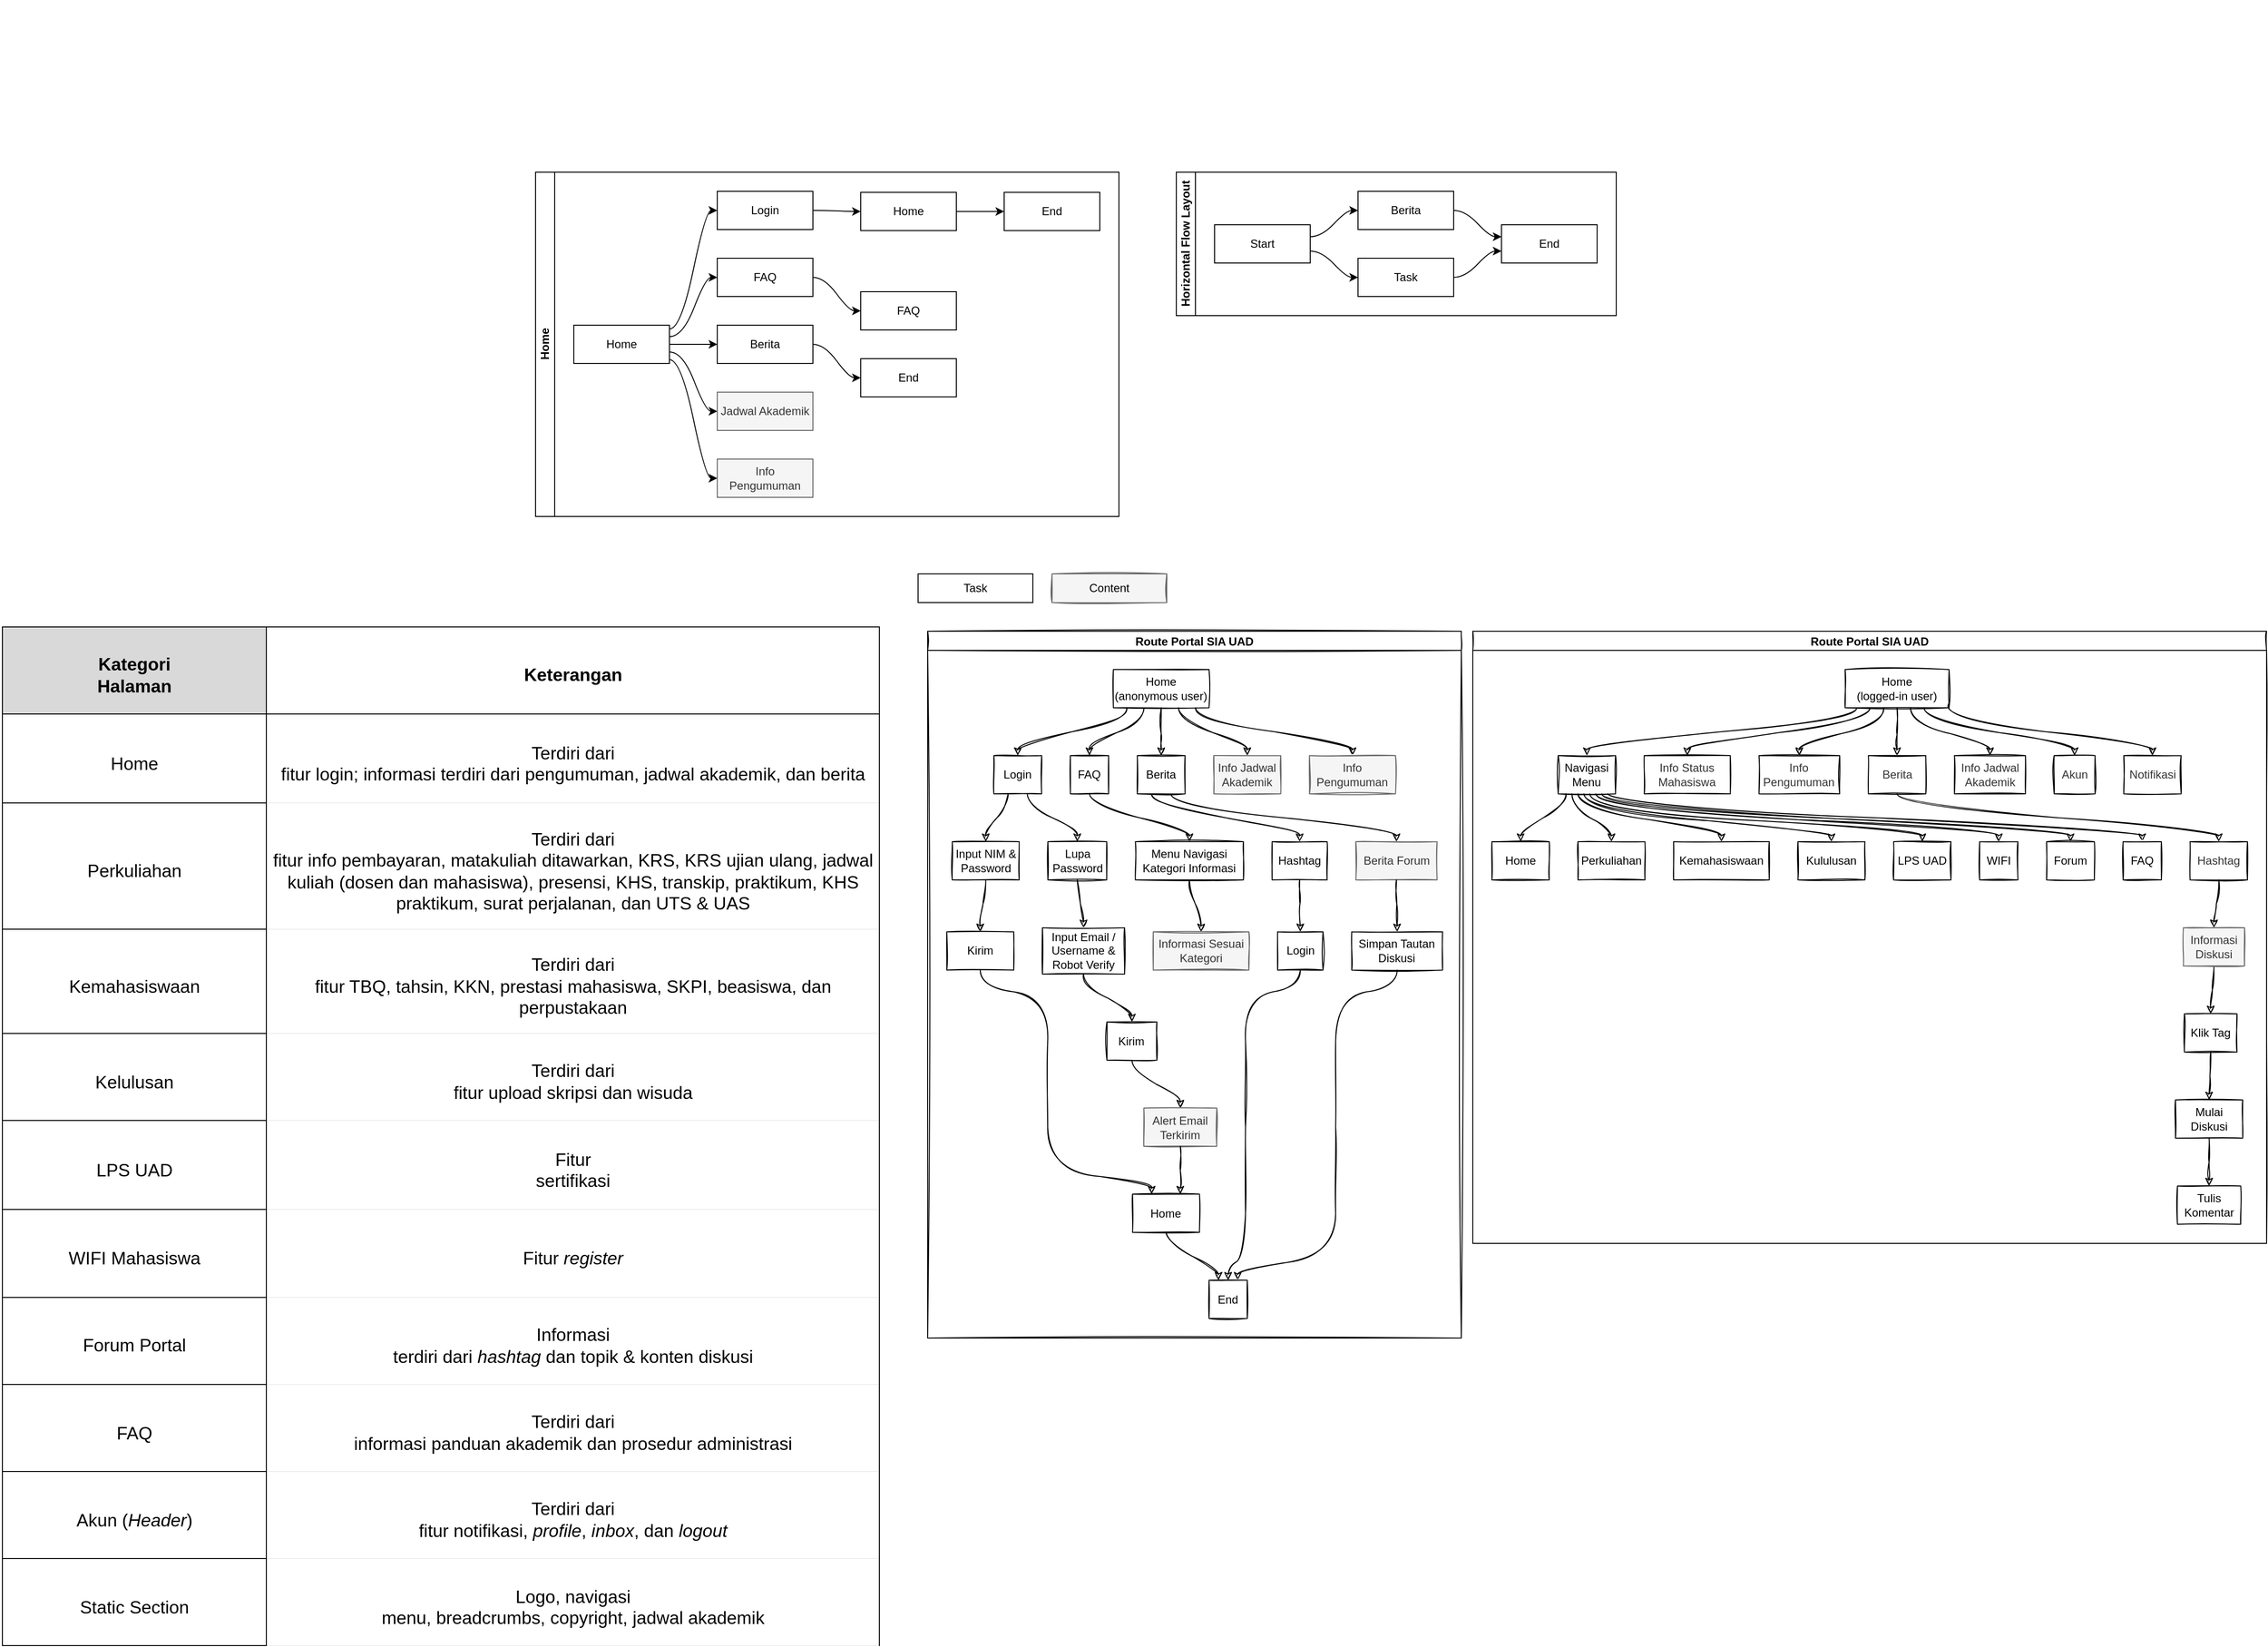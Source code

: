 <mxfile version="20.0.1" type="github">
  <diagram id="Bsze32CDvP0iaV-iEPGE" name="Page-1">
    <mxGraphModel dx="2721" dy="1641" grid="1" gridSize="10" guides="1" tooltips="1" connect="1" arrows="1" fold="1" page="1" pageScale="1" pageWidth="850" pageHeight="1100" math="0" shadow="0">
      <root>
        <mxCell id="0" />
        <mxCell id="1" parent="0" />
        <mxCell id="twMHJTkQKGjOTuoVNY1T-12" value="Home" style="swimlane;html=1;startSize=20;horizontal=0;childLayout=flowLayout;flowOrientation=west;resizable=0;interRankCellSpacing=50;containerType=tree;" vertex="1" parent="1">
          <mxGeometry x="-370" y="-420" width="610" height="360" as="geometry" />
        </mxCell>
        <mxCell id="twMHJTkQKGjOTuoVNY1T-13" value="Home" style="whiteSpace=wrap;html=1;" vertex="1" parent="twMHJTkQKGjOTuoVNY1T-12">
          <mxGeometry x="40" y="160" width="100" height="40" as="geometry" />
        </mxCell>
        <mxCell id="twMHJTkQKGjOTuoVNY1T-14" value="FAQ" style="whiteSpace=wrap;html=1;" vertex="1" parent="twMHJTkQKGjOTuoVNY1T-12">
          <mxGeometry x="190" y="90" width="100" height="40" as="geometry" />
        </mxCell>
        <mxCell id="twMHJTkQKGjOTuoVNY1T-15" value="" style="html=1;curved=1;rounded=0;noEdgeStyle=1;orthogonal=1;" edge="1" parent="twMHJTkQKGjOTuoVNY1T-12" source="twMHJTkQKGjOTuoVNY1T-13" target="twMHJTkQKGjOTuoVNY1T-14">
          <mxGeometry relative="1" as="geometry">
            <Array as="points">
              <mxPoint x="154" y="172" />
              <mxPoint x="178" y="110" />
            </Array>
          </mxGeometry>
        </mxCell>
        <mxCell id="twMHJTkQKGjOTuoVNY1T-16" value="Login" style="whiteSpace=wrap;html=1;" vertex="1" parent="twMHJTkQKGjOTuoVNY1T-12">
          <mxGeometry x="190" y="20" width="100" height="40" as="geometry" />
        </mxCell>
        <mxCell id="twMHJTkQKGjOTuoVNY1T-17" value="" style="html=1;curved=1;rounded=0;noEdgeStyle=1;orthogonal=1;" edge="1" parent="twMHJTkQKGjOTuoVNY1T-12" source="twMHJTkQKGjOTuoVNY1T-13" target="twMHJTkQKGjOTuoVNY1T-16">
          <mxGeometry relative="1" as="geometry">
            <Array as="points">
              <mxPoint x="152" y="164" />
              <mxPoint x="178" y="40" />
            </Array>
          </mxGeometry>
        </mxCell>
        <mxCell id="twMHJTkQKGjOTuoVNY1T-22" value="" style="html=1;curved=1;rounded=0;noEdgeStyle=1;orthogonal=1;" edge="1" target="twMHJTkQKGjOTuoVNY1T-23" source="twMHJTkQKGjOTuoVNY1T-16" parent="twMHJTkQKGjOTuoVNY1T-12">
          <mxGeometry relative="1" as="geometry">
            <mxPoint x="2250" y="1157.5" as="sourcePoint" />
            <Array as="points">
              <mxPoint x="302" y="40" />
              <mxPoint x="328" y="41.094" />
            </Array>
          </mxGeometry>
        </mxCell>
        <mxCell id="twMHJTkQKGjOTuoVNY1T-23" value="Home" style="whiteSpace=wrap;html=1;" vertex="1" parent="twMHJTkQKGjOTuoVNY1T-12">
          <mxGeometry x="340" y="21.094" width="100" height="40" as="geometry" />
        </mxCell>
        <mxCell id="twMHJTkQKGjOTuoVNY1T-24" value="" style="html=1;curved=1;rounded=0;noEdgeStyle=1;orthogonal=1;" edge="1" target="twMHJTkQKGjOTuoVNY1T-25" source="twMHJTkQKGjOTuoVNY1T-23" parent="twMHJTkQKGjOTuoVNY1T-12">
          <mxGeometry relative="1" as="geometry">
            <mxPoint x="2280" y="1062.5" as="sourcePoint" />
            <Array as="points">
              <mxPoint x="452" y="41.094" />
              <mxPoint x="478" y="41.094" />
            </Array>
          </mxGeometry>
        </mxCell>
        <mxCell id="twMHJTkQKGjOTuoVNY1T-25" value="End" style="whiteSpace=wrap;html=1;" vertex="1" parent="twMHJTkQKGjOTuoVNY1T-12">
          <mxGeometry x="490" y="21.094" width="100" height="40" as="geometry" />
        </mxCell>
        <mxCell id="twMHJTkQKGjOTuoVNY1T-34" value="" style="edgeStyle=orthogonalEdgeStyle;orthogonalLoop=1;jettySize=auto;html=1;noEdgeStyle=1;orthogonal=1;curved=1;" edge="1" source="twMHJTkQKGjOTuoVNY1T-13" target="twMHJTkQKGjOTuoVNY1T-35" parent="twMHJTkQKGjOTuoVNY1T-12">
          <mxGeometry relative="1" as="geometry">
            <Array as="points">
              <mxPoint x="156" y="180" />
              <mxPoint x="178" y="180" />
            </Array>
          </mxGeometry>
        </mxCell>
        <mxCell id="twMHJTkQKGjOTuoVNY1T-35" value="Berita" style="whiteSpace=wrap;html=1;" vertex="1" parent="twMHJTkQKGjOTuoVNY1T-12">
          <mxGeometry x="190" y="160" width="100" height="40" as="geometry" />
        </mxCell>
        <mxCell id="twMHJTkQKGjOTuoVNY1T-36" value="" style="edgeStyle=orthogonalEdgeStyle;orthogonalLoop=1;jettySize=auto;html=1;noEdgeStyle=1;orthogonal=1;curved=1;" edge="1" target="twMHJTkQKGjOTuoVNY1T-37" source="twMHJTkQKGjOTuoVNY1T-35" parent="twMHJTkQKGjOTuoVNY1T-12">
          <mxGeometry relative="1" as="geometry">
            <mxPoint x="1570" y="870" as="sourcePoint" />
            <Array as="points">
              <mxPoint x="302" y="180" />
              <mxPoint x="328" y="215" />
            </Array>
          </mxGeometry>
        </mxCell>
        <mxCell id="twMHJTkQKGjOTuoVNY1T-37" value="End" style="whiteSpace=wrap;html=1;" vertex="1" parent="twMHJTkQKGjOTuoVNY1T-12">
          <mxGeometry x="340" y="195" width="100" height="40" as="geometry" />
        </mxCell>
        <mxCell id="twMHJTkQKGjOTuoVNY1T-47" value="" style="edgeStyle=orthogonalEdgeStyle;curved=1;orthogonalLoop=1;jettySize=auto;html=1;noEdgeStyle=1;orthogonal=1;" edge="1" source="twMHJTkQKGjOTuoVNY1T-13" target="twMHJTkQKGjOTuoVNY1T-48" parent="twMHJTkQKGjOTuoVNY1T-12">
          <mxGeometry relative="1" as="geometry">
            <Array as="points">
              <mxPoint x="154" y="188" />
              <mxPoint x="178" y="250" />
            </Array>
          </mxGeometry>
        </mxCell>
        <mxCell id="twMHJTkQKGjOTuoVNY1T-48" value="Jadwal Akademik" style="whiteSpace=wrap;html=1;fillColor=#f5f5f5;fontColor=#333333;strokeColor=#666666;" vertex="1" parent="twMHJTkQKGjOTuoVNY1T-12">
          <mxGeometry x="190" y="230" width="100" height="40" as="geometry" />
        </mxCell>
        <mxCell id="twMHJTkQKGjOTuoVNY1T-51" value="" style="edgeStyle=orthogonalEdgeStyle;curved=1;orthogonalLoop=1;jettySize=auto;html=1;noEdgeStyle=1;orthogonal=1;" edge="1" source="twMHJTkQKGjOTuoVNY1T-13" target="twMHJTkQKGjOTuoVNY1T-52" parent="twMHJTkQKGjOTuoVNY1T-12">
          <mxGeometry relative="1" as="geometry">
            <Array as="points">
              <mxPoint x="152" y="196" />
              <mxPoint x="178" y="320" />
            </Array>
          </mxGeometry>
        </mxCell>
        <mxCell id="twMHJTkQKGjOTuoVNY1T-52" value="Info Pengumuman" style="whiteSpace=wrap;html=1;fillColor=#f5f5f5;fontColor=#333333;strokeColor=#666666;" vertex="1" parent="twMHJTkQKGjOTuoVNY1T-12">
          <mxGeometry x="190" y="300" width="100" height="40" as="geometry" />
        </mxCell>
        <mxCell id="twMHJTkQKGjOTuoVNY1T-62" value="" style="html=1;noEdgeStyle=1;orthogonal=1;curved=1;" edge="1" target="twMHJTkQKGjOTuoVNY1T-63" source="twMHJTkQKGjOTuoVNY1T-14" parent="twMHJTkQKGjOTuoVNY1T-12">
          <mxGeometry relative="1" as="geometry">
            <mxPoint x="690" y="482" as="sourcePoint" />
            <Array as="points">
              <mxPoint x="302" y="110" />
              <mxPoint x="328" y="145" />
            </Array>
          </mxGeometry>
        </mxCell>
        <mxCell id="twMHJTkQKGjOTuoVNY1T-63" value="FAQ" style="whiteSpace=wrap;html=1;" vertex="1" parent="twMHJTkQKGjOTuoVNY1T-12">
          <mxGeometry x="340" y="125" width="100" height="40" as="geometry" />
        </mxCell>
        <mxCell id="twMHJTkQKGjOTuoVNY1T-21" value="&lt;table style=&quot;width:688.7pt;border-collapse:collapse;border:none;&#xa; mso-border-alt:solid black .5pt;mso-yfti-tbllook:1184;mso-table-lspace:9.0pt;&#xa; margin-left:6.75pt;mso-table-rspace:9.0pt;margin-right:6.75pt;mso-table-anchor-vertical:&#xa; page;mso-table-anchor-horizontal:margin;mso-table-left:left;mso-table-top:&#xa; 209.85pt;mso-padding-alt:0cm 5.4pt 0cm 5.4pt;mso-border-insideh:.5pt solid black;&#xa; mso-border-insidev:.5pt solid black&quot; width=&quot;918&quot; align=&quot;left&quot; cellpadding=&quot;0&quot; cellspacing=&quot;0&quot; border=&quot;1&quot; class=&quot;MsoNormalTable&quot;&gt;&#xa; &lt;tbody&gt;&lt;tr style=&quot;mso-yfti-irow:0;mso-yfti-firstrow:yes;height:67.6pt&quot;&gt;&#xa;  &lt;td style=&quot;width:200.7pt;border:solid black 1.0pt;mso-border-alt:&#xa;  solid black .5pt;background:#D9D9D9;padding:0cm 5.4pt 0cm 5.4pt;height:67.6pt&quot; width=&quot;268&quot;&gt;&#xa;  &lt;p style=&quot;margin-bottom:0cm;text-align:center;&#xa;  line-height:normal;mso-element:frame;mso-element-frame-hspace:9.0pt;&#xa;  mso-element-wrap:around;mso-element-anchor-vertical:page;mso-element-anchor-horizontal:&#xa;  margin;mso-element-top:209.85pt;mso-height-rule:exactly&quot; align=&quot;center&quot; class=&quot;MsoNormal&quot;&gt;&lt;b&gt;&lt;span style=&quot;font-size:14.0pt;mso-bidi-font-size:12.0pt;color:black&quot; lang=&quot;EN-US&quot;&gt;Kategori&#xa;  Halaman&lt;/span&gt;&lt;/b&gt;&lt;/p&gt;&#xa;  &lt;/td&gt;&#xa;  &lt;td style=&quot;width:488.0pt;border:solid black 1.0pt;border-left:none;&#xa;  mso-border-left-alt:solid black .5pt;mso-border-alt:solid black .5pt;&#xa;  background:#D9D9D9;padding:0cm 5.4pt 0cm 5.4pt;height:67.6pt&quot; width=&quot;651&quot;&gt;&#xa;  &lt;p style=&quot;margin-bottom:0cm;text-align:center;&#xa;  line-height:normal;mso-element:frame;mso-element-frame-hspace:9.0pt;&#xa;  mso-element-wrap:around;mso-element-anchor-vertical:page;mso-element-anchor-horizontal:&#xa;  margin;mso-element-top:209.85pt;mso-height-rule:exactly&quot; align=&quot;center&quot; class=&quot;MsoNormal&quot;&gt;&lt;b&gt;&lt;span style=&quot;font-size:14.0pt;mso-bidi-font-size:12.0pt;color:black&quot; lang=&quot;EN-US&quot;&gt;Keterangan&lt;/span&gt;&lt;/b&gt;&lt;/p&gt;&#xa;  &lt;/td&gt;&#xa; &lt;/tr&gt;&#xa; &lt;tr style=&quot;mso-yfti-irow:1;height:69.45pt&quot;&gt;&#xa;  &lt;td style=&quot;width:200.7pt;border:solid black 1.0pt;border-top:none;&#xa;  mso-border-top-alt:solid black .5pt;mso-border-alt:solid black .5pt;&#xa;  padding:0cm 5.4pt 0cm 5.4pt;height:69.45pt&quot; width=&quot;268&quot;&gt;&#xa;  &lt;p style=&quot;margin-bottom:0cm;text-align:center;&#xa;  line-height:normal;mso-element:frame;mso-element-frame-hspace:9.0pt;&#xa;  mso-element-wrap:around;mso-element-anchor-vertical:page;mso-element-anchor-horizontal:&#xa;  margin;mso-element-top:209.85pt;mso-height-rule:exactly&quot; align=&quot;center&quot; class=&quot;MsoNormal&quot;&gt;&lt;span style=&quot;font-size:14.0pt;mso-bidi-font-size:12.0pt;color:black&quot; lang=&quot;EN-US&quot;&gt;Home&lt;/span&gt;&lt;/p&gt;&#xa;  &lt;/td&gt;&#xa;  &lt;td style=&quot;width:488.0pt;border-top:none;border-left:none;&#xa;  border-bottom:solid black 1.0pt;border-right:solid black 1.0pt;mso-border-top-alt:&#xa;  solid black .5pt;mso-border-left-alt:solid black .5pt;mso-border-alt:solid black .5pt;&#xa;  padding:0cm 5.4pt 0cm 5.4pt;height:69.45pt&quot; width=&quot;651&quot;&gt;&#xa;  &lt;p style=&quot;margin-bottom:0cm;text-align:center;&#xa;  line-height:normal;mso-element:frame;mso-element-frame-hspace:9.0pt;&#xa;  mso-element-wrap:around;mso-element-anchor-vertical:page;mso-element-anchor-horizontal:&#xa;  margin;mso-element-top:209.85pt;mso-height-rule:exactly&quot; align=&quot;center&quot; class=&quot;MsoNormal&quot;&gt;&lt;span style=&quot;font-size:14.0pt;mso-bidi-font-size:12.0pt;color:black&quot; lang=&quot;EN-US&quot;&gt;Terdiri dari&#xa;  fitur login; informasi terdiri dari pengumuman, jadwal akademik, dan berita&lt;/span&gt;&lt;/p&gt;&#xa;  &lt;/td&gt;&#xa; &lt;/tr&gt;&#xa; &lt;tr style=&quot;mso-yfti-irow:2;height:67.6pt&quot;&gt;&#xa;  &lt;td style=&quot;width:200.7pt;border:solid black 1.0pt;border-top:none;&#xa;  mso-border-top-alt:solid black .5pt;mso-border-alt:solid black .5pt;&#xa;  padding:0cm 5.4pt 0cm 5.4pt;height:67.6pt&quot; width=&quot;268&quot;&gt;&#xa;  &lt;p style=&quot;margin-bottom:0cm;text-align:center;&#xa;  line-height:normal;mso-element:frame;mso-element-frame-hspace:9.0pt;&#xa;  mso-element-wrap:around;mso-element-anchor-vertical:page;mso-element-anchor-horizontal:&#xa;  margin;mso-element-top:209.85pt;mso-height-rule:exactly&quot; align=&quot;center&quot; class=&quot;MsoNormal&quot;&gt;&lt;span style=&quot;font-size:14.0pt;mso-bidi-font-size:12.0pt;color:black&quot; lang=&quot;EN-US&quot;&gt;Perkuliahan&lt;/span&gt;&lt;/p&gt;&#xa;  &lt;/td&gt;&#xa;  &lt;td style=&quot;width:488.0pt;border-top:none;border-left:none;&#xa;  border-bottom:solid black 1.0pt;border-right:solid black 1.0pt;mso-border-top-alt:&#xa;  solid black .5pt;mso-border-left-alt:solid black .5pt;mso-border-alt:solid black .5pt;&#xa;  padding:0cm 5.4pt 0cm 5.4pt;height:67.6pt&quot; width=&quot;651&quot;&gt;&#xa;  &lt;p style=&quot;margin-bottom:0cm;text-align:center;&#xa;  line-height:normal;mso-element:frame;mso-element-frame-hspace:9.0pt;&#xa;  mso-element-wrap:around;mso-element-anchor-vertical:page;mso-element-anchor-horizontal:&#xa;  margin;mso-element-top:209.85pt;mso-height-rule:exactly&quot; align=&quot;center&quot; class=&quot;MsoNormal&quot;&gt;&lt;span style=&quot;font-size:14.0pt;mso-bidi-font-size:12.0pt;color:black&quot; lang=&quot;EN-US&quot;&gt;Terdiri dari&#xa;  fitur info pembayaran, matakuliah ditawarkan, KRS, KRS ujian ulang, jadwal&#xa;  kuliah (dosen dan mahasiswa), presensi, KHS, transkip, praktikum, KHS&#xa;  praktikum, surat perjalanan, dan UTS &amp;amp; UAS&lt;/span&gt;&lt;/p&gt;&#xa;  &lt;/td&gt;&#xa; &lt;/tr&gt;&#xa; &lt;tr style=&quot;mso-yfti-irow:3;height:69.45pt&quot;&gt;&#xa;  &lt;td style=&quot;width:200.7pt;border:solid black 1.0pt;border-top:none;&#xa;  mso-border-top-alt:solid black .5pt;mso-border-alt:solid black .5pt;&#xa;  padding:0cm 5.4pt 0cm 5.4pt;height:69.45pt&quot; width=&quot;268&quot;&gt;&#xa;  &lt;p style=&quot;margin-bottom:0cm;text-align:center;&#xa;  line-height:normal;mso-element:frame;mso-element-frame-hspace:9.0pt;&#xa;  mso-element-wrap:around;mso-element-anchor-vertical:page;mso-element-anchor-horizontal:&#xa;  margin;mso-element-top:209.85pt;mso-height-rule:exactly&quot; align=&quot;center&quot; class=&quot;MsoNormal&quot;&gt;&lt;span style=&quot;font-size:14.0pt;mso-bidi-font-size:12.0pt;color:black&quot; lang=&quot;EN-US&quot;&gt;Kemahasiswaan&lt;/span&gt;&lt;/p&gt;&#xa;  &lt;/td&gt;&#xa;  &lt;td style=&quot;width:488.0pt;border-top:none;border-left:none;&#xa;  border-bottom:solid black 1.0pt;border-right:solid black 1.0pt;mso-border-top-alt:&#xa;  solid black .5pt;mso-border-left-alt:solid black .5pt;mso-border-alt:solid black .5pt;&#xa;  padding:0cm 5.4pt 0cm 5.4pt;height:69.45pt&quot; width=&quot;651&quot;&gt;&#xa;  &lt;p style=&quot;margin-bottom:0cm;text-align:center;&#xa;  line-height:normal;mso-element:frame;mso-element-frame-hspace:9.0pt;&#xa;  mso-element-wrap:around;mso-element-anchor-vertical:page;mso-element-anchor-horizontal:&#xa;  margin;mso-element-top:209.85pt;mso-height-rule:exactly&quot; align=&quot;center&quot; class=&quot;MsoNormal&quot;&gt;&lt;span style=&quot;font-size:14.0pt;mso-bidi-font-size:12.0pt;color:black&quot; lang=&quot;EN-US&quot;&gt;Terdiri dari&#xa;  fitur TBQ, tahsin, KKN, prestasi mahasiswa, SKPI, beasiswa, dan perpustakaan&lt;/span&gt;&lt;/p&gt;&#xa;  &lt;/td&gt;&#xa; &lt;/tr&gt;&#xa; &lt;tr style=&quot;mso-yfti-irow:4;height:67.6pt&quot;&gt;&#xa;  &lt;td style=&quot;width:200.7pt;border:solid black 1.0pt;border-top:none;&#xa;  mso-border-top-alt:solid black .5pt;mso-border-alt:solid black .5pt;&#xa;  padding:0cm 5.4pt 0cm 5.4pt;height:67.6pt&quot; width=&quot;268&quot;&gt;&#xa;  &lt;p style=&quot;margin-bottom:0cm;text-align:center;&#xa;  line-height:normal;mso-element:frame;mso-element-frame-hspace:9.0pt;&#xa;  mso-element-wrap:around;mso-element-anchor-vertical:page;mso-element-anchor-horizontal:&#xa;  margin;mso-element-top:209.85pt;mso-height-rule:exactly&quot; align=&quot;center&quot; class=&quot;MsoNormal&quot;&gt;&lt;span style=&quot;font-size:14.0pt;mso-bidi-font-size:12.0pt;color:black&quot; lang=&quot;EN-US&quot;&gt;Kelulusan&lt;/span&gt;&lt;/p&gt;&#xa;  &lt;/td&gt;&#xa;  &lt;td style=&quot;width:488.0pt;border-top:none;border-left:none;&#xa;  border-bottom:solid black 1.0pt;border-right:solid black 1.0pt;mso-border-top-alt:&#xa;  solid black .5pt;mso-border-left-alt:solid black .5pt;mso-border-alt:solid black .5pt;&#xa;  padding:0cm 5.4pt 0cm 5.4pt;height:67.6pt&quot; width=&quot;651&quot;&gt;&#xa;  &lt;p style=&quot;margin-bottom:0cm;text-align:center;&#xa;  line-height:normal;mso-element:frame;mso-element-frame-hspace:9.0pt;&#xa;  mso-element-wrap:around;mso-element-anchor-vertical:page;mso-element-anchor-horizontal:&#xa;  margin;mso-element-top:209.85pt;mso-height-rule:exactly&quot; align=&quot;center&quot; class=&quot;MsoNormal&quot;&gt;&lt;span style=&quot;font-size:14.0pt;mso-bidi-font-size:12.0pt;color:black&quot; lang=&quot;EN-US&quot;&gt;Terdiri dari&#xa;  fitur upload skripsi dan wisuda&lt;/span&gt;&lt;/p&gt;&#xa;  &lt;/td&gt;&#xa; &lt;/tr&gt;&#xa; &lt;tr style=&quot;mso-yfti-irow:5;height:69.45pt&quot;&gt;&#xa;  &lt;td style=&quot;width:200.7pt;border:solid black 1.0pt;border-top:none;&#xa;  mso-border-top-alt:solid black .5pt;mso-border-alt:solid black .5pt;&#xa;  padding:0cm 5.4pt 0cm 5.4pt;height:69.45pt&quot; width=&quot;268&quot;&gt;&#xa;  &lt;p style=&quot;margin-bottom:0cm;text-align:center;&#xa;  line-height:normal;mso-element:frame;mso-element-frame-hspace:9.0pt;&#xa;  mso-element-wrap:around;mso-element-anchor-vertical:page;mso-element-anchor-horizontal:&#xa;  margin;mso-element-top:209.85pt;mso-height-rule:exactly&quot; align=&quot;center&quot; class=&quot;MsoNormal&quot;&gt;&lt;span style=&quot;font-size:14.0pt;mso-bidi-font-size:12.0pt;color:black&quot; lang=&quot;EN-US&quot;&gt;LPS UAD&lt;/span&gt;&lt;/p&gt;&#xa;  &lt;/td&gt;&#xa;  &lt;td style=&quot;width:488.0pt;border-top:none;border-left:none;&#xa;  border-bottom:solid black 1.0pt;border-right:solid black 1.0pt;mso-border-top-alt:&#xa;  solid black .5pt;mso-border-left-alt:solid black .5pt;mso-border-alt:solid black .5pt;&#xa;  padding:0cm 5.4pt 0cm 5.4pt;height:69.45pt&quot; width=&quot;651&quot;&gt;&#xa;  &lt;p style=&quot;margin-bottom:0cm;text-align:center;&#xa;  line-height:normal;mso-element:frame;mso-element-frame-hspace:9.0pt;&#xa;  mso-element-wrap:around;mso-element-anchor-vertical:page;mso-element-anchor-horizontal:&#xa;  margin;mso-element-top:209.85pt;mso-height-rule:exactly&quot; align=&quot;center&quot; class=&quot;MsoNormal&quot;&gt;&lt;span style=&quot;font-size:14.0pt;mso-bidi-font-size:12.0pt;color:black&quot; lang=&quot;EN-US&quot;&gt;Fitur&#xa;  sertifikasi&lt;/span&gt;&lt;/p&gt;&#xa;  &lt;/td&gt;&#xa; &lt;/tr&gt;&#xa; &lt;tr style=&quot;mso-yfti-irow:6;height:67.6pt&quot;&gt;&#xa;  &lt;td style=&quot;width:200.7pt;border:solid black 1.0pt;border-top:none;&#xa;  mso-border-top-alt:solid black .5pt;mso-border-alt:solid black .5pt;&#xa;  padding:0cm 5.4pt 0cm 5.4pt;height:67.6pt&quot; width=&quot;268&quot;&gt;&#xa;  &lt;p style=&quot;margin-bottom:0cm;text-align:center;&#xa;  line-height:normal;mso-element:frame;mso-element-frame-hspace:9.0pt;&#xa;  mso-element-wrap:around;mso-element-anchor-vertical:page;mso-element-anchor-horizontal:&#xa;  margin;mso-element-top:209.85pt;mso-height-rule:exactly&quot; align=&quot;center&quot; class=&quot;MsoNormal&quot;&gt;&lt;span style=&quot;font-size:14.0pt;mso-bidi-font-size:12.0pt;color:black&quot; lang=&quot;EN-US&quot;&gt;WIFI Mahasiswa&lt;/span&gt;&lt;/p&gt;&#xa;  &lt;/td&gt;&#xa;  &lt;td style=&quot;width:488.0pt;border-top:none;border-left:none;&#xa;  border-bottom:solid black 1.0pt;border-right:solid black 1.0pt;mso-border-top-alt:&#xa;  solid black .5pt;mso-border-left-alt:solid black .5pt;mso-border-alt:solid black .5pt;&#xa;  padding:0cm 5.4pt 0cm 5.4pt;height:67.6pt&quot; width=&quot;651&quot;&gt;&#xa;  &lt;p style=&quot;margin-bottom:0cm;text-align:center;&#xa;  line-height:normal;mso-element:frame;mso-element-frame-hspace:9.0pt;&#xa;  mso-element-wrap:around;mso-element-anchor-vertical:page;mso-element-anchor-horizontal:&#xa;  margin;mso-element-top:209.85pt;mso-height-rule:exactly&quot; align=&quot;center&quot; class=&quot;MsoNormal&quot;&gt;&lt;span style=&quot;font-size:14.0pt;mso-bidi-font-size:12.0pt;color:black&quot; lang=&quot;EN-US&quot;&gt;Fitur &lt;i&gt;register&lt;/i&gt;&lt;/span&gt;&lt;/p&gt;&#xa;  &lt;/td&gt;&#xa; &lt;/tr&gt;&#xa; &lt;tr style=&quot;mso-yfti-irow:7;height:67.6pt&quot;&gt;&#xa;  &lt;td style=&quot;width:200.7pt;border:solid black 1.0pt;border-top:none;&#xa;  mso-border-top-alt:solid black .5pt;mso-border-alt:solid black .5pt;&#xa;  padding:0cm 5.4pt 0cm 5.4pt;height:67.6pt&quot; width=&quot;268&quot;&gt;&#xa;  &lt;p style=&quot;margin-bottom:0cm;text-align:center;&#xa;  line-height:normal;mso-element:frame;mso-element-frame-hspace:9.0pt;&#xa;  mso-element-wrap:around;mso-element-anchor-vertical:page;mso-element-anchor-horizontal:&#xa;  margin;mso-element-top:209.85pt;mso-height-rule:exactly&quot; align=&quot;center&quot; class=&quot;MsoNormal&quot;&gt;&lt;span style=&quot;font-size:14.0pt;mso-bidi-font-size:12.0pt;color:black&quot; lang=&quot;EN-US&quot;&gt;Forum Portal&lt;/span&gt;&lt;/p&gt;&#xa;  &lt;/td&gt;&#xa;  &lt;td style=&quot;width:488.0pt;border-top:none;border-left:none;&#xa;  border-bottom:solid black 1.0pt;border-right:solid black 1.0pt;mso-border-top-alt:&#xa;  solid black .5pt;mso-border-left-alt:solid black .5pt;mso-border-alt:solid black .5pt;&#xa;  padding:0cm 5.4pt 0cm 5.4pt;height:67.6pt&quot; width=&quot;651&quot;&gt;&#xa;  &lt;p style=&quot;margin-bottom:0cm;text-align:center;&#xa;  line-height:normal;mso-element:frame;mso-element-frame-hspace:9.0pt;&#xa;  mso-element-wrap:around;mso-element-anchor-vertical:page;mso-element-anchor-horizontal:&#xa;  margin;mso-element-top:209.85pt;mso-height-rule:exactly&quot; align=&quot;center&quot; class=&quot;MsoNormal&quot;&gt;&lt;span style=&quot;font-size:14.0pt;mso-bidi-font-size:12.0pt;color:black&quot; lang=&quot;EN-US&quot;&gt;Informasi&#xa;  terdiri dari &lt;i&gt;hashtag&lt;/i&gt; dan topik &amp;amp; konten diskusi&lt;/span&gt;&lt;/p&gt;&#xa;  &lt;/td&gt;&#xa; &lt;/tr&gt;&#xa; &lt;tr style=&quot;mso-yfti-irow:8;height:67.6pt&quot;&gt;&#xa;  &lt;td style=&quot;width:200.7pt;border:solid black 1.0pt;border-top:none;&#xa;  mso-border-top-alt:solid black .5pt;mso-border-alt:solid black .5pt;&#xa;  padding:0cm 5.4pt 0cm 5.4pt;height:67.6pt&quot; width=&quot;268&quot;&gt;&#xa;  &lt;p style=&quot;margin-bottom:0cm;text-align:center;&#xa;  line-height:normal;mso-element:frame;mso-element-frame-hspace:9.0pt;&#xa;  mso-element-wrap:around;mso-element-anchor-vertical:page;mso-element-anchor-horizontal:&#xa;  margin;mso-element-top:209.85pt;mso-height-rule:exactly&quot; align=&quot;center&quot; class=&quot;MsoNormal&quot;&gt;&lt;span style=&quot;font-size:14.0pt;mso-bidi-font-size:12.0pt;color:black&quot; lang=&quot;EN-US&quot;&gt;FAQ&lt;/span&gt;&lt;/p&gt;&#xa;  &lt;/td&gt;&#xa;  &lt;td style=&quot;width:488.0pt;border-top:none;border-left:none;&#xa;  border-bottom:solid black 1.0pt;border-right:solid black 1.0pt;mso-border-top-alt:&#xa;  solid black .5pt;mso-border-left-alt:solid black .5pt;mso-border-alt:solid black .5pt;&#xa;  padding:0cm 5.4pt 0cm 5.4pt;height:67.6pt&quot; width=&quot;651&quot;&gt;&#xa;  &lt;p style=&quot;margin-bottom:0cm;text-align:center;&#xa;  line-height:normal;mso-element:frame;mso-element-frame-hspace:9.0pt;&#xa;  mso-element-wrap:around;mso-element-anchor-vertical:page;mso-element-anchor-horizontal:&#xa;  margin;mso-element-top:209.85pt;mso-height-rule:exactly&quot; align=&quot;center&quot; class=&quot;MsoNormal&quot;&gt;&lt;span style=&quot;font-size:14.0pt;mso-bidi-font-size:12.0pt;color:black&quot; lang=&quot;EN-US&quot;&gt;Terdiri dari&#xa;  informasi panduan akademik dan prosedur administrasi&lt;/span&gt;&lt;/p&gt;&#xa;  &lt;/td&gt;&#xa; &lt;/tr&gt;&#xa; &lt;tr style=&quot;mso-yfti-irow:9;height:67.6pt&quot;&gt;&#xa;  &lt;td style=&quot;width:200.7pt;border:solid black 1.0pt;border-top:none;&#xa;  mso-border-top-alt:solid black .5pt;mso-border-alt:solid black .5pt;&#xa;  padding:0cm 5.4pt 0cm 5.4pt;height:67.6pt&quot; width=&quot;268&quot;&gt;&#xa;  &lt;p style=&quot;margin-bottom:0cm;text-align:center;&#xa;  line-height:normal;mso-element:frame;mso-element-frame-hspace:9.0pt;&#xa;  mso-element-wrap:around;mso-element-anchor-vertical:page;mso-element-anchor-horizontal:&#xa;  margin;mso-element-top:209.85pt;mso-height-rule:exactly&quot; align=&quot;center&quot; class=&quot;MsoNormal&quot;&gt;&lt;span style=&quot;font-size:14.0pt;mso-bidi-font-size:12.0pt;color:black&quot; lang=&quot;EN-US&quot;&gt;Akun (&lt;i&gt;Header&lt;/i&gt;)&lt;/span&gt;&lt;/p&gt;&#xa;  &lt;/td&gt;&#xa;  &lt;td style=&quot;width:488.0pt;border-top:none;border-left:none;&#xa;  border-bottom:solid black 1.0pt;border-right:solid black 1.0pt;mso-border-top-alt:&#xa;  solid black .5pt;mso-border-left-alt:solid black .5pt;mso-border-alt:solid black .5pt;&#xa;  padding:0cm 5.4pt 0cm 5.4pt;height:67.6pt&quot; width=&quot;651&quot;&gt;&#xa;  &lt;p style=&quot;margin-bottom:0cm;text-align:center;&#xa;  line-height:normal;mso-element:frame;mso-element-frame-hspace:9.0pt;&#xa;  mso-element-wrap:around;mso-element-anchor-vertical:page;mso-element-anchor-horizontal:&#xa;  margin;mso-element-top:209.85pt;mso-height-rule:exactly&quot; align=&quot;center&quot; class=&quot;MsoNormal&quot;&gt;&lt;span style=&quot;font-size:14.0pt;mso-bidi-font-size:12.0pt;color:black&quot; lang=&quot;EN-US&quot;&gt;Terdiri dari&#xa;  fitur notifikasi, &lt;i&gt;profile&lt;/i&gt;, &lt;i&gt;inbox&lt;/i&gt;, dan &lt;i&gt;logout&lt;/i&gt;&lt;/span&gt;&lt;/p&gt;&#xa;  &lt;/td&gt;&#xa; &lt;/tr&gt;&#xa; &lt;tr style=&quot;mso-yfti-irow:10;mso-yfti-lastrow:yes;height:67.6pt&quot;&gt;&#xa;  &lt;td style=&quot;width:200.7pt;border:solid black 1.0pt;border-top:none;&#xa;  mso-border-top-alt:solid black .5pt;mso-border-alt:solid black .5pt;&#xa;  padding:0cm 5.4pt 0cm 5.4pt;height:67.6pt&quot; width=&quot;268&quot;&gt;&#xa;  &lt;p style=&quot;margin-bottom:0cm;text-align:center;&#xa;  line-height:normal;mso-element:frame;mso-element-frame-hspace:9.0pt;&#xa;  mso-element-wrap:around;mso-element-anchor-vertical:page;mso-element-anchor-horizontal:&#xa;  margin;mso-element-top:209.85pt;mso-height-rule:exactly&quot; align=&quot;center&quot; class=&quot;MsoNormal&quot;&gt;&lt;span style=&quot;font-size:14.0pt;mso-bidi-font-size:12.0pt;color:black&quot; lang=&quot;EN-US&quot;&gt;Static Section&lt;/span&gt;&lt;/p&gt;&#xa;  &lt;/td&gt;&#xa;  &lt;td style=&quot;width:488.0pt;border-top:none;border-left:none;&#xa;  border-bottom:solid black 1.0pt;border-right:solid black 1.0pt;mso-border-top-alt:&#xa;  solid black .5pt;mso-border-left-alt:solid black .5pt;mso-border-alt:solid black .5pt;&#xa;  padding:0cm 5.4pt 0cm 5.4pt;height:67.6pt&quot; width=&quot;651&quot;&gt;&#xa;  &lt;p style=&quot;margin-bottom:0cm;text-align:center;&#xa;  line-height:normal;mso-element:frame;mso-element-frame-hspace:9.0pt;&#xa;  mso-element-wrap:around;mso-element-anchor-vertical:page;mso-element-anchor-horizontal:&#xa;  margin;mso-element-top:209.85pt;mso-height-rule:exactly&quot; align=&quot;center&quot; class=&quot;MsoNormal&quot;&gt;&lt;span style=&quot;font-size:14.0pt;mso-bidi-font-size:12.0pt;color:black&quot; lang=&quot;EN-US&quot;&gt;Logo, navigasi&#xa;  menu, breadcrumbs, copyright, jadwal akademik&lt;/span&gt;&lt;/p&gt;&#xa;  &lt;/td&gt;&#xa; &lt;/tr&gt;&#xa;&lt;/tbody&gt;&lt;/table&gt;" style="text;whiteSpace=wrap;html=1;" vertex="1" parent="1">
          <mxGeometry x="-930" y="-600" width="550" height="1670" as="geometry" />
        </mxCell>
        <mxCell id="twMHJTkQKGjOTuoVNY1T-38" value="Horizontal Flow Layout" style="swimlane;html=1;startSize=20;horizontal=0;childLayout=flowLayout;flowOrientation=west;resizable=0;interRankCellSpacing=50;containerType=tree;" vertex="1" parent="1">
          <mxGeometry x="300" y="-420" width="460" height="150" as="geometry" />
        </mxCell>
        <mxCell id="twMHJTkQKGjOTuoVNY1T-39" value="Start" style="whiteSpace=wrap;html=1;" vertex="1" parent="twMHJTkQKGjOTuoVNY1T-38">
          <mxGeometry x="40" y="55" width="100" height="40" as="geometry" />
        </mxCell>
        <mxCell id="twMHJTkQKGjOTuoVNY1T-40" value="Berita" style="whiteSpace=wrap;html=1;" vertex="1" parent="twMHJTkQKGjOTuoVNY1T-38">
          <mxGeometry x="190" y="20" width="100" height="40" as="geometry" />
        </mxCell>
        <mxCell id="twMHJTkQKGjOTuoVNY1T-41" value="" style="html=1;curved=1;rounded=0;noEdgeStyle=1;orthogonal=1;" edge="1" parent="twMHJTkQKGjOTuoVNY1T-38" source="twMHJTkQKGjOTuoVNY1T-39" target="twMHJTkQKGjOTuoVNY1T-40">
          <mxGeometry relative="1" as="geometry">
            <Array as="points">
              <mxPoint x="152" y="67.5" />
              <mxPoint x="178" y="40" />
            </Array>
          </mxGeometry>
        </mxCell>
        <mxCell id="twMHJTkQKGjOTuoVNY1T-42" value="Task" style="whiteSpace=wrap;html=1;" vertex="1" parent="twMHJTkQKGjOTuoVNY1T-38">
          <mxGeometry x="190" y="90" width="100" height="40" as="geometry" />
        </mxCell>
        <mxCell id="twMHJTkQKGjOTuoVNY1T-43" value="" style="html=1;curved=1;rounded=0;noEdgeStyle=1;orthogonal=1;" edge="1" parent="twMHJTkQKGjOTuoVNY1T-38" source="twMHJTkQKGjOTuoVNY1T-39" target="twMHJTkQKGjOTuoVNY1T-42">
          <mxGeometry relative="1" as="geometry">
            <Array as="points">
              <mxPoint x="152" y="82.5" />
              <mxPoint x="178" y="110" />
            </Array>
          </mxGeometry>
        </mxCell>
        <mxCell id="twMHJTkQKGjOTuoVNY1T-44" value="End" style="whiteSpace=wrap;html=1;" vertex="1" parent="twMHJTkQKGjOTuoVNY1T-38">
          <mxGeometry x="340" y="55" width="100" height="40" as="geometry" />
        </mxCell>
        <mxCell id="twMHJTkQKGjOTuoVNY1T-45" value="" style="html=1;curved=1;rounded=0;noEdgeStyle=1;orthogonal=1;" edge="1" parent="twMHJTkQKGjOTuoVNY1T-38" source="twMHJTkQKGjOTuoVNY1T-40" target="twMHJTkQKGjOTuoVNY1T-44">
          <mxGeometry relative="1" as="geometry">
            <Array as="points">
              <mxPoint x="302" y="40" />
              <mxPoint x="328" y="67.5" />
            </Array>
          </mxGeometry>
        </mxCell>
        <mxCell id="twMHJTkQKGjOTuoVNY1T-46" value="" style="html=1;curved=1;rounded=0;noEdgeStyle=1;orthogonal=1;" edge="1" parent="twMHJTkQKGjOTuoVNY1T-38" source="twMHJTkQKGjOTuoVNY1T-42" target="twMHJTkQKGjOTuoVNY1T-44">
          <mxGeometry relative="1" as="geometry">
            <Array as="points">
              <mxPoint x="302" y="110" />
              <mxPoint x="328" y="82.5" />
            </Array>
          </mxGeometry>
        </mxCell>
        <mxCell id="twMHJTkQKGjOTuoVNY1T-58" value="" style="group;sketch=1;shadow=0;" vertex="1" connectable="0" parent="1">
          <mxGeometry x="30" width="120" height="30" as="geometry" />
        </mxCell>
        <mxCell id="twMHJTkQKGjOTuoVNY1T-54" value="" style="rounded=0;whiteSpace=wrap;html=1;" vertex="1" parent="twMHJTkQKGjOTuoVNY1T-58">
          <mxGeometry width="120" height="30" as="geometry" />
        </mxCell>
        <mxCell id="twMHJTkQKGjOTuoVNY1T-56" value="Task" style="text;html=1;align=center;verticalAlign=middle;whiteSpace=wrap;rounded=0;" vertex="1" parent="twMHJTkQKGjOTuoVNY1T-58">
          <mxGeometry x="30" width="60" height="30" as="geometry" />
        </mxCell>
        <mxCell id="twMHJTkQKGjOTuoVNY1T-66" value="Route Portal SIA UAD" style="swimlane;startSize=20;horizontal=1;childLayout=flowLayout;flowOrientation=north;resizable=0;interRankCellSpacing=50;containerType=tree;sketch=1;swimlaneLine=1;flipV=0;flipH=0;" vertex="1" parent="1">
          <mxGeometry x="610" y="60" width="830" height="640" as="geometry" />
        </mxCell>
        <mxCell id="twMHJTkQKGjOTuoVNY1T-67" value="Home &lt;br&gt;(logged-in user)" style="whiteSpace=wrap;html=1;sketch=1;flipV=0;flipH=1;" vertex="1" parent="twMHJTkQKGjOTuoVNY1T-66">
          <mxGeometry x="389.29" y="40" width="108.7" height="40" as="geometry" />
        </mxCell>
        <mxCell id="twMHJTkQKGjOTuoVNY1T-68" value="Navigasi Menu" style="whiteSpace=wrap;html=1;sketch=1;" vertex="1" parent="twMHJTkQKGjOTuoVNY1T-66">
          <mxGeometry x="89.29" y="130" width="60" height="40" as="geometry" />
        </mxCell>
        <mxCell id="twMHJTkQKGjOTuoVNY1T-69" value="" style="html=1;curved=1;noEdgeStyle=1;orthogonal=1;sketch=1;" edge="1" parent="twMHJTkQKGjOTuoVNY1T-66" source="twMHJTkQKGjOTuoVNY1T-67" target="twMHJTkQKGjOTuoVNY1T-68">
          <mxGeometry relative="1" as="geometry">
            <Array as="points">
              <mxPoint x="401.34" y="92" />
              <mxPoint x="119.29" y="118" />
            </Array>
          </mxGeometry>
        </mxCell>
        <mxCell id="twMHJTkQKGjOTuoVNY1T-266" value="" style="edgeStyle=orthogonalEdgeStyle;curved=1;sketch=1;orthogonalLoop=1;jettySize=auto;html=1;noEdgeStyle=1;orthogonal=1;" edge="1" source="twMHJTkQKGjOTuoVNY1T-67" target="twMHJTkQKGjOTuoVNY1T-267" parent="twMHJTkQKGjOTuoVNY1T-66">
          <mxGeometry relative="1" as="geometry">
            <Array as="points">
              <mxPoint x="415.44" y="94" />
              <mxPoint x="224.29" y="118" />
            </Array>
          </mxGeometry>
        </mxCell>
        <mxCell id="twMHJTkQKGjOTuoVNY1T-267" value="&lt;span style=&quot;color: rgb(51, 51, 51);&quot;&gt;Info Status Mahasiswa&lt;/span&gt;" style="whiteSpace=wrap;html=1;sketch=1;flipV=0;flipH=1;" vertex="1" parent="twMHJTkQKGjOTuoVNY1T-66">
          <mxGeometry x="179.29" y="130" width="90" height="40" as="geometry" />
        </mxCell>
        <mxCell id="twMHJTkQKGjOTuoVNY1T-268" value="" style="edgeStyle=orthogonalEdgeStyle;curved=1;sketch=1;orthogonalLoop=1;jettySize=auto;html=1;noEdgeStyle=1;orthogonal=1;" edge="1" target="twMHJTkQKGjOTuoVNY1T-269" source="twMHJTkQKGjOTuoVNY1T-67" parent="twMHJTkQKGjOTuoVNY1T-66">
          <mxGeometry relative="1" as="geometry">
            <mxPoint x="2728.867" y="3340" as="sourcePoint" />
            <Array as="points">
              <mxPoint x="429.54" y="96" />
              <mxPoint x="341.465" y="118" />
            </Array>
          </mxGeometry>
        </mxCell>
        <mxCell id="twMHJTkQKGjOTuoVNY1T-269" value="&lt;font color=&quot;#333333&quot;&gt;Info Pengumuman&lt;/font&gt;" style="whiteSpace=wrap;html=1;sketch=1;flipV=0;flipH=1;" vertex="1" parent="twMHJTkQKGjOTuoVNY1T-66">
          <mxGeometry x="299.29" y="130" width="84.35" height="40" as="geometry" />
        </mxCell>
        <mxCell id="twMHJTkQKGjOTuoVNY1T-270" value="" style="edgeStyle=orthogonalEdgeStyle;curved=1;sketch=1;orthogonalLoop=1;jettySize=auto;html=1;noEdgeStyle=1;orthogonal=1;" edge="1" target="twMHJTkQKGjOTuoVNY1T-271" source="twMHJTkQKGjOTuoVNY1T-67" parent="twMHJTkQKGjOTuoVNY1T-66">
          <mxGeometry relative="1" as="geometry">
            <mxPoint x="2656.915" y="3100" as="sourcePoint" />
            <Array as="points">
              <mxPoint x="443.64" y="98" />
              <mxPoint x="443.64" y="118" />
            </Array>
          </mxGeometry>
        </mxCell>
        <mxCell id="twMHJTkQKGjOTuoVNY1T-302" style="edgeStyle=orthogonalEdgeStyle;curved=1;sketch=1;orthogonalLoop=1;jettySize=auto;html=1;noEdgeStyle=1;orthogonal=1;" edge="1" parent="twMHJTkQKGjOTuoVNY1T-66" source="twMHJTkQKGjOTuoVNY1T-308" target="twMHJTkQKGjOTuoVNY1T-298">
          <mxGeometry relative="1" as="geometry">
            <Array as="points">
              <mxPoint x="780" y="272" />
              <mxPoint x="774.978" y="298" />
            </Array>
          </mxGeometry>
        </mxCell>
        <mxCell id="twMHJTkQKGjOTuoVNY1T-271" value="&lt;font color=&quot;#333333&quot;&gt;Berita&lt;/font&gt;" style="whiteSpace=wrap;html=1;sketch=1;flipV=0;flipH=1;" vertex="1" parent="twMHJTkQKGjOTuoVNY1T-66">
          <mxGeometry x="413.64" y="130" width="60" height="40" as="geometry" />
        </mxCell>
        <mxCell id="twMHJTkQKGjOTuoVNY1T-274" value="" style="html=1;curved=1;noEdgeStyle=1;orthogonal=1;sketch=1;" edge="1" target="twMHJTkQKGjOTuoVNY1T-275" source="twMHJTkQKGjOTuoVNY1T-68" parent="twMHJTkQKGjOTuoVNY1T-66">
          <mxGeometry relative="1" as="geometry">
            <mxPoint x="2439.136" y="2860" as="sourcePoint" />
            <Array as="points">
              <mxPoint x="97.415" y="182" />
              <mxPoint x="50" y="208" />
            </Array>
          </mxGeometry>
        </mxCell>
        <mxCell id="twMHJTkQKGjOTuoVNY1T-275" value="Home" style="whiteSpace=wrap;html=1;sketch=1;" vertex="1" parent="twMHJTkQKGjOTuoVNY1T-66">
          <mxGeometry x="20" y="220" width="60" height="40" as="geometry" />
        </mxCell>
        <mxCell id="twMHJTkQKGjOTuoVNY1T-276" value="" style="html=1;curved=1;noEdgeStyle=1;orthogonal=1;sketch=1;" edge="1" target="twMHJTkQKGjOTuoVNY1T-277" source="twMHJTkQKGjOTuoVNY1T-68" parent="twMHJTkQKGjOTuoVNY1T-66">
          <mxGeometry relative="1" as="geometry">
            <mxPoint x="1937.5" y="2870" as="sourcePoint" />
            <Array as="points">
              <mxPoint x="103.665" y="184" />
              <mxPoint x="145" y="208" />
            </Array>
          </mxGeometry>
        </mxCell>
        <mxCell id="twMHJTkQKGjOTuoVNY1T-277" value="Perkuliahan" style="whiteSpace=wrap;html=1;sketch=1;" vertex="1" parent="twMHJTkQKGjOTuoVNY1T-66">
          <mxGeometry x="110" y="220" width="70" height="40" as="geometry" />
        </mxCell>
        <mxCell id="twMHJTkQKGjOTuoVNY1T-278" value="" style="html=1;curved=1;noEdgeStyle=1;orthogonal=1;sketch=1;" edge="1" target="twMHJTkQKGjOTuoVNY1T-279" source="twMHJTkQKGjOTuoVNY1T-68" parent="twMHJTkQKGjOTuoVNY1T-66">
          <mxGeometry relative="1" as="geometry">
            <mxPoint x="1890" y="2750" as="sourcePoint" />
            <Array as="points">
              <mxPoint x="109.915" y="186" />
              <mxPoint x="260" y="208" />
            </Array>
          </mxGeometry>
        </mxCell>
        <mxCell id="twMHJTkQKGjOTuoVNY1T-279" value="Kemahasiswaan" style="whiteSpace=wrap;html=1;sketch=1;" vertex="1" parent="twMHJTkQKGjOTuoVNY1T-66">
          <mxGeometry x="210" y="220" width="100" height="40" as="geometry" />
        </mxCell>
        <mxCell id="twMHJTkQKGjOTuoVNY1T-280" value="" style="html=1;curved=1;noEdgeStyle=1;orthogonal=1;sketch=1;" edge="1" target="twMHJTkQKGjOTuoVNY1T-281" source="twMHJTkQKGjOTuoVNY1T-68" parent="twMHJTkQKGjOTuoVNY1T-66">
          <mxGeometry relative="1" as="geometry">
            <mxPoint x="1814.167" y="2590" as="sourcePoint" />
            <Array as="points">
              <mxPoint x="116.165" y="188" />
              <mxPoint x="375" y="208" />
            </Array>
          </mxGeometry>
        </mxCell>
        <mxCell id="twMHJTkQKGjOTuoVNY1T-281" value="Kululusan" style="whiteSpace=wrap;html=1;sketch=1;" vertex="1" parent="twMHJTkQKGjOTuoVNY1T-66">
          <mxGeometry x="340" y="220" width="70" height="40" as="geometry" />
        </mxCell>
        <mxCell id="twMHJTkQKGjOTuoVNY1T-282" value="" style="html=1;curved=1;noEdgeStyle=1;orthogonal=1;sketch=1;" edge="1" target="twMHJTkQKGjOTuoVNY1T-283" source="twMHJTkQKGjOTuoVNY1T-68" parent="twMHJTkQKGjOTuoVNY1T-66">
          <mxGeometry relative="1" as="geometry">
            <mxPoint x="1736.25" y="2430" as="sourcePoint" />
            <Array as="points">
              <mxPoint x="122.415" y="188" />
              <mxPoint x="470" y="208" />
            </Array>
          </mxGeometry>
        </mxCell>
        <mxCell id="twMHJTkQKGjOTuoVNY1T-283" value="LPS UAD" style="whiteSpace=wrap;html=1;sketch=1;" vertex="1" parent="twMHJTkQKGjOTuoVNY1T-66">
          <mxGeometry x="440" y="220" width="60" height="40" as="geometry" />
        </mxCell>
        <mxCell id="twMHJTkQKGjOTuoVNY1T-284" value="" style="html=1;curved=1;noEdgeStyle=1;orthogonal=1;sketch=1;" edge="1" target="twMHJTkQKGjOTuoVNY1T-285" source="twMHJTkQKGjOTuoVNY1T-68" parent="twMHJTkQKGjOTuoVNY1T-66">
          <mxGeometry relative="1" as="geometry">
            <mxPoint x="1657.5" y="2270" as="sourcePoint" />
            <Array as="points">
              <mxPoint x="128.665" y="186" />
              <mxPoint x="550" y="208" />
            </Array>
          </mxGeometry>
        </mxCell>
        <mxCell id="twMHJTkQKGjOTuoVNY1T-285" value="WIFI" style="whiteSpace=wrap;html=1;sketch=1;" vertex="1" parent="twMHJTkQKGjOTuoVNY1T-66">
          <mxGeometry x="530" y="220" width="40" height="40" as="geometry" />
        </mxCell>
        <mxCell id="twMHJTkQKGjOTuoVNY1T-286" value="" style="html=1;curved=1;noEdgeStyle=1;orthogonal=1;sketch=1;" edge="1" target="twMHJTkQKGjOTuoVNY1T-287" source="twMHJTkQKGjOTuoVNY1T-68" parent="twMHJTkQKGjOTuoVNY1T-66">
          <mxGeometry relative="1" as="geometry">
            <mxPoint x="1598.333" y="2150" as="sourcePoint" />
            <Array as="points">
              <mxPoint x="134.915" y="184" />
              <mxPoint x="625" y="208" />
            </Array>
          </mxGeometry>
        </mxCell>
        <mxCell id="twMHJTkQKGjOTuoVNY1T-287" value="Forum" style="whiteSpace=wrap;html=1;sketch=1;" vertex="1" parent="twMHJTkQKGjOTuoVNY1T-66">
          <mxGeometry x="600" y="220" width="50" height="40" as="geometry" />
        </mxCell>
        <mxCell id="twMHJTkQKGjOTuoVNY1T-288" value="" style="html=1;curved=1;noEdgeStyle=1;orthogonal=1;sketch=1;" edge="1" target="twMHJTkQKGjOTuoVNY1T-289" source="twMHJTkQKGjOTuoVNY1T-68" parent="twMHJTkQKGjOTuoVNY1T-66">
          <mxGeometry relative="1" as="geometry">
            <mxPoint x="1538.929" y="2030.0" as="sourcePoint" />
            <Array as="points">
              <mxPoint x="141.165" y="182" />
              <mxPoint x="700" y="208" />
            </Array>
          </mxGeometry>
        </mxCell>
        <mxCell id="twMHJTkQKGjOTuoVNY1T-289" value="FAQ" style="whiteSpace=wrap;html=1;sketch=1;" vertex="1" parent="twMHJTkQKGjOTuoVNY1T-66">
          <mxGeometry x="680" y="220" width="40" height="40" as="geometry" />
        </mxCell>
        <mxCell id="twMHJTkQKGjOTuoVNY1T-292" value="" style="edgeStyle=orthogonalEdgeStyle;curved=1;sketch=1;orthogonalLoop=1;jettySize=auto;html=1;noEdgeStyle=1;orthogonal=1;" edge="1" target="twMHJTkQKGjOTuoVNY1T-293" source="twMHJTkQKGjOTuoVNY1T-67" parent="twMHJTkQKGjOTuoVNY1T-66">
          <mxGeometry relative="1" as="geometry">
            <mxPoint x="1588.225" y="1340.0" as="sourcePoint" />
            <Array as="points">
              <mxPoint x="457.74" y="96" />
              <mxPoint x="540.76" y="118" />
            </Array>
          </mxGeometry>
        </mxCell>
        <mxCell id="twMHJTkQKGjOTuoVNY1T-293" value="&lt;font color=&quot;#333333&quot;&gt;Info Jadwal Akademik&lt;/font&gt;" style="whiteSpace=wrap;html=1;sketch=1;flipV=0;flipH=1;" vertex="1" parent="twMHJTkQKGjOTuoVNY1T-66">
          <mxGeometry x="503.64" y="130" width="74.24" height="40" as="geometry" />
        </mxCell>
        <mxCell id="twMHJTkQKGjOTuoVNY1T-296" value="" style="edgeStyle=orthogonalEdgeStyle;curved=1;sketch=1;orthogonalLoop=1;jettySize=auto;html=1;noEdgeStyle=1;orthogonal=1;" edge="1" target="twMHJTkQKGjOTuoVNY1T-297" source="twMHJTkQKGjOTuoVNY1T-67" parent="twMHJTkQKGjOTuoVNY1T-66">
          <mxGeometry relative="1" as="geometry">
            <mxPoint x="1522.212" y="1100.0" as="sourcePoint" />
            <Array as="points">
              <mxPoint x="471.84" y="94" />
              <mxPoint x="629.295" y="118" />
            </Array>
          </mxGeometry>
        </mxCell>
        <mxCell id="twMHJTkQKGjOTuoVNY1T-297" value="&lt;font color=&quot;#333333&quot;&gt;Akun&lt;/font&gt;" style="whiteSpace=wrap;html=1;sketch=1;flipV=0;flipH=1;" vertex="1" parent="twMHJTkQKGjOTuoVNY1T-66">
          <mxGeometry x="607.88" y="130" width="42.83" height="40" as="geometry" />
        </mxCell>
        <mxCell id="twMHJTkQKGjOTuoVNY1T-295" value="&lt;font color=&quot;#333333&quot;&gt;Notifikasi&lt;/font&gt;" style="whiteSpace=wrap;html=1;sketch=1;flipV=0;flipH=1;" vertex="1" parent="twMHJTkQKGjOTuoVNY1T-66">
          <mxGeometry x="680.71" y="130" width="60" height="40" as="geometry" />
        </mxCell>
        <mxCell id="twMHJTkQKGjOTuoVNY1T-294" value="" style="edgeStyle=orthogonalEdgeStyle;curved=1;sketch=1;orthogonalLoop=1;jettySize=auto;html=1;noEdgeStyle=1;orthogonal=1;exitX=0.001;exitY=0.882;exitDx=0;exitDy=0;exitPerimeter=0;" edge="1" target="twMHJTkQKGjOTuoVNY1T-295" source="twMHJTkQKGjOTuoVNY1T-67" parent="twMHJTkQKGjOTuoVNY1T-66">
          <mxGeometry relative="1" as="geometry">
            <mxPoint x="1534.48" y="1140.0" as="sourcePoint" />
            <Array as="points">
              <mxPoint x="485.94" y="92" />
              <mxPoint x="710.71" y="118" />
            </Array>
          </mxGeometry>
        </mxCell>
        <mxCell id="twMHJTkQKGjOTuoVNY1T-303" style="edgeStyle=orthogonalEdgeStyle;curved=1;sketch=1;orthogonalLoop=1;jettySize=auto;html=1;noEdgeStyle=1;orthogonal=1;" edge="1" parent="twMHJTkQKGjOTuoVNY1T-66" source="twMHJTkQKGjOTuoVNY1T-298" target="twMHJTkQKGjOTuoVNY1T-299">
          <mxGeometry relative="1" as="geometry">
            <Array as="points">
              <mxPoint x="774.978" y="362" />
              <mxPoint x="771.597" y="388" />
            </Array>
          </mxGeometry>
        </mxCell>
        <mxCell id="twMHJTkQKGjOTuoVNY1T-298" value="Informasi Diskusi" style="whiteSpace=wrap;html=1;sketch=1;fillColor=#f5f5f5;strokeColor=#666666;fillStyle=solid;fontColor=#333333;" vertex="1" parent="twMHJTkQKGjOTuoVNY1T-66">
          <mxGeometry x="743.008" y="310" width="63.94" height="40" as="geometry" />
        </mxCell>
        <mxCell id="twMHJTkQKGjOTuoVNY1T-304" style="edgeStyle=orthogonalEdgeStyle;curved=1;sketch=1;orthogonalLoop=1;jettySize=auto;html=1;noEdgeStyle=1;orthogonal=1;" edge="1" parent="twMHJTkQKGjOTuoVNY1T-66" source="twMHJTkQKGjOTuoVNY1T-299" target="twMHJTkQKGjOTuoVNY1T-300">
          <mxGeometry relative="1" as="geometry">
            <Array as="points">
              <mxPoint x="771.597" y="452" />
              <mxPoint x="769.907" y="478" />
            </Array>
          </mxGeometry>
        </mxCell>
        <mxCell id="twMHJTkQKGjOTuoVNY1T-299" value="Klik Tag" style="whiteSpace=wrap;html=1;sketch=1;fillStyle=solid;" vertex="1" parent="twMHJTkQKGjOTuoVNY1T-66">
          <mxGeometry x="744.097" y="400" width="55" height="40" as="geometry" />
        </mxCell>
        <mxCell id="twMHJTkQKGjOTuoVNY1T-306" style="edgeStyle=orthogonalEdgeStyle;curved=1;sketch=1;orthogonalLoop=1;jettySize=auto;html=1;entryX=0.5;entryY=0;entryDx=0;entryDy=0;noEdgeStyle=1;orthogonal=1;" edge="1" parent="twMHJTkQKGjOTuoVNY1T-66" source="twMHJTkQKGjOTuoVNY1T-300" target="twMHJTkQKGjOTuoVNY1T-301">
          <mxGeometry relative="1" as="geometry">
            <Array as="points">
              <mxPoint x="769.907" y="542" />
              <mxPoint x="769.907" y="568" />
            </Array>
          </mxGeometry>
        </mxCell>
        <mxCell id="twMHJTkQKGjOTuoVNY1T-300" value="Mulai Diskusi" style="whiteSpace=wrap;html=1;sketch=1;fillStyle=solid;" vertex="1" parent="twMHJTkQKGjOTuoVNY1T-66">
          <mxGeometry x="734.732" y="490" width="70.35" height="40" as="geometry" />
        </mxCell>
        <mxCell id="twMHJTkQKGjOTuoVNY1T-301" value="Tulis Komentar" style="whiteSpace=wrap;html=1;sketch=1;fillStyle=solid;" vertex="1" parent="twMHJTkQKGjOTuoVNY1T-66">
          <mxGeometry x="736.842" y="580" width="66.13" height="40" as="geometry" />
        </mxCell>
        <mxCell id="twMHJTkQKGjOTuoVNY1T-307" value="" style="edgeStyle=orthogonalEdgeStyle;curved=1;sketch=1;orthogonalLoop=1;jettySize=auto;html=1;noEdgeStyle=1;orthogonal=1;" edge="1" target="twMHJTkQKGjOTuoVNY1T-308" source="twMHJTkQKGjOTuoVNY1T-271" parent="twMHJTkQKGjOTuoVNY1T-66">
          <mxGeometry relative="1" as="geometry">
            <mxPoint x="1162.555" y="340" as="sourcePoint" />
            <Array as="points">
              <mxPoint x="443.64" y="182" />
              <mxPoint x="780" y="208" />
            </Array>
          </mxGeometry>
        </mxCell>
        <mxCell id="twMHJTkQKGjOTuoVNY1T-308" value="&lt;font color=&quot;#333333&quot;&gt;Hashtag&lt;/font&gt;" style="whiteSpace=wrap;html=1;sketch=1;flipV=0;flipH=1;" vertex="1" parent="twMHJTkQKGjOTuoVNY1T-66">
          <mxGeometry x="750" y="220" width="60" height="40" as="geometry" />
        </mxCell>
        <mxCell id="twMHJTkQKGjOTuoVNY1T-126" value="" style="group;fillColor=#f5f5f5;fontColor=#333333;strokeColor=#666666;" vertex="1" connectable="0" parent="1">
          <mxGeometry x="170" width="120" height="30" as="geometry" />
        </mxCell>
        <mxCell id="twMHJTkQKGjOTuoVNY1T-53" value="" style="rounded=0;whiteSpace=wrap;html=1;fillColor=#f5f5f5;strokeColor=#666666;sketch=1;fillStyle=solid;fontColor=#333333;" vertex="1" parent="twMHJTkQKGjOTuoVNY1T-126">
          <mxGeometry width="120" height="30" as="geometry" />
        </mxCell>
        <mxCell id="twMHJTkQKGjOTuoVNY1T-57" value="Content" style="text;html=1;strokeColor=none;fillColor=none;align=center;verticalAlign=middle;whiteSpace=wrap;rounded=0;" vertex="1" parent="twMHJTkQKGjOTuoVNY1T-126">
          <mxGeometry x="30" width="60" height="30" as="geometry" />
        </mxCell>
        <mxCell id="twMHJTkQKGjOTuoVNY1T-208" value="Route Portal SIA UAD" style="swimlane;startSize=20;horizontal=1;childLayout=flowLayout;flowOrientation=north;resizable=0;interRankCellSpacing=50;containerType=tree;sketch=1;swimlaneLine=1;flipV=0;flipH=0;" vertex="1" parent="1">
          <mxGeometry x="40" y="60" width="558" height="739" as="geometry" />
        </mxCell>
        <mxCell id="twMHJTkQKGjOTuoVNY1T-209" value="Home (anonymous user)" style="whiteSpace=wrap;html=1;sketch=1;flipV=0;flipH=1;" vertex="1" parent="twMHJTkQKGjOTuoVNY1T-208">
          <mxGeometry x="194.2" y="40" width="100" height="40" as="geometry" />
        </mxCell>
        <mxCell id="twMHJTkQKGjOTuoVNY1T-210" value="Login" style="whiteSpace=wrap;html=1;sketch=1;" vertex="1" parent="twMHJTkQKGjOTuoVNY1T-208">
          <mxGeometry x="69.2" y="130" width="50" height="40" as="geometry" />
        </mxCell>
        <mxCell id="twMHJTkQKGjOTuoVNY1T-211" value="" style="html=1;curved=1;noEdgeStyle=1;orthogonal=1;sketch=1;" edge="1" parent="twMHJTkQKGjOTuoVNY1T-208" source="twMHJTkQKGjOTuoVNY1T-209" target="twMHJTkQKGjOTuoVNY1T-210">
          <mxGeometry relative="1" as="geometry">
            <Array as="points">
              <mxPoint x="208.2" y="92" />
              <mxPoint x="94.2" y="118" />
            </Array>
          </mxGeometry>
        </mxCell>
        <mxCell id="twMHJTkQKGjOTuoVNY1T-212" value="FAQ" style="whiteSpace=wrap;html=1;sketch=1;" vertex="1" parent="twMHJTkQKGjOTuoVNY1T-208">
          <mxGeometry x="149.2" y="130" width="40" height="40" as="geometry" />
        </mxCell>
        <mxCell id="twMHJTkQKGjOTuoVNY1T-213" value="" style="html=1;curved=1;noEdgeStyle=1;orthogonal=1;sketch=1;" edge="1" parent="twMHJTkQKGjOTuoVNY1T-208" source="twMHJTkQKGjOTuoVNY1T-209" target="twMHJTkQKGjOTuoVNY1T-212">
          <mxGeometry relative="1" as="geometry">
            <Array as="points">
              <mxPoint x="226.2" y="94" />
              <mxPoint x="169.2" y="118" />
            </Array>
          </mxGeometry>
        </mxCell>
        <mxCell id="twMHJTkQKGjOTuoVNY1T-214" value="" style="edgeStyle=orthogonalEdgeStyle;curved=1;orthogonalLoop=1;jettySize=auto;html=1;noEdgeStyle=1;orthogonal=1;sketch=1;" edge="1" parent="twMHJTkQKGjOTuoVNY1T-208" source="twMHJTkQKGjOTuoVNY1T-209" target="twMHJTkQKGjOTuoVNY1T-215">
          <mxGeometry relative="1" as="geometry">
            <Array as="points">
              <mxPoint x="244.2" y="96" />
              <mxPoint x="244.2" y="118" />
            </Array>
          </mxGeometry>
        </mxCell>
        <mxCell id="twMHJTkQKGjOTuoVNY1T-215" value="Berita" style="whiteSpace=wrap;html=1;glass=0;sketch=1;" vertex="1" parent="twMHJTkQKGjOTuoVNY1T-208">
          <mxGeometry x="219.2" y="130" width="50" height="40" as="geometry" />
        </mxCell>
        <mxCell id="twMHJTkQKGjOTuoVNY1T-216" value="" style="edgeStyle=orthogonalEdgeStyle;curved=1;orthogonalLoop=1;jettySize=auto;html=1;noEdgeStyle=1;orthogonal=1;sketch=1;" edge="1" parent="twMHJTkQKGjOTuoVNY1T-208" source="twMHJTkQKGjOTuoVNY1T-209" target="twMHJTkQKGjOTuoVNY1T-217">
          <mxGeometry relative="1" as="geometry">
            <Array as="points">
              <mxPoint x="262.2" y="94" />
              <mxPoint x="334.2" y="118" />
            </Array>
          </mxGeometry>
        </mxCell>
        <mxCell id="twMHJTkQKGjOTuoVNY1T-217" value="Info Jadwal &lt;br&gt;Akademik" style="whiteSpace=wrap;html=1;sketch=1;fillColor=#f5f5f5;strokeColor=#666666;fillStyle=solid;fontColor=#333333;" vertex="1" parent="twMHJTkQKGjOTuoVNY1T-208">
          <mxGeometry x="299.2" y="130" width="70" height="40" as="geometry" />
        </mxCell>
        <mxCell id="twMHJTkQKGjOTuoVNY1T-218" value="" style="edgeStyle=orthogonalEdgeStyle;curved=1;orthogonalLoop=1;jettySize=auto;html=1;noEdgeStyle=1;orthogonal=1;sketch=1;" edge="1" parent="twMHJTkQKGjOTuoVNY1T-208" source="twMHJTkQKGjOTuoVNY1T-209" target="twMHJTkQKGjOTuoVNY1T-219">
          <mxGeometry relative="1" as="geometry">
            <Array as="points">
              <mxPoint x="280.2" y="92" />
              <mxPoint x="444.2" y="118" />
            </Array>
          </mxGeometry>
        </mxCell>
        <mxCell id="twMHJTkQKGjOTuoVNY1T-219" value="Info Pengumuman" style="whiteSpace=wrap;html=1;sketch=1;fillColor=#f5f5f5;strokeColor=#666666;fontColor=#333333;fillStyle=solid;" vertex="1" parent="twMHJTkQKGjOTuoVNY1T-208">
          <mxGeometry x="399.2" y="130" width="90" height="40" as="geometry" />
        </mxCell>
        <mxCell id="twMHJTkQKGjOTuoVNY1T-220" value="" style="edgeStyle=orthogonalEdgeStyle;curved=1;orthogonalLoop=1;jettySize=auto;html=1;noEdgeStyle=1;orthogonal=1;sketch=1;" edge="1" parent="twMHJTkQKGjOTuoVNY1T-208" source="twMHJTkQKGjOTuoVNY1T-215" target="twMHJTkQKGjOTuoVNY1T-221">
          <mxGeometry relative="1" as="geometry">
            <mxPoint x="6612.008" y="12270" as="sourcePoint" />
            <Array as="points">
              <mxPoint x="234.2" y="182" />
              <mxPoint x="388.935" y="208" />
            </Array>
          </mxGeometry>
        </mxCell>
        <mxCell id="twMHJTkQKGjOTuoVNY1T-221" value="Hashtag" style="whiteSpace=wrap;html=1;sketch=1;fillStyle=solid;" vertex="1" parent="twMHJTkQKGjOTuoVNY1T-208">
          <mxGeometry x="360.185" y="220" width="57.5" height="40" as="geometry" />
        </mxCell>
        <mxCell id="twMHJTkQKGjOTuoVNY1T-222" value="" style="edgeStyle=orthogonalEdgeStyle;curved=1;orthogonalLoop=1;jettySize=auto;html=1;noEdgeStyle=1;orthogonal=1;sketch=1;" edge="1" parent="twMHJTkQKGjOTuoVNY1T-208" source="twMHJTkQKGjOTuoVNY1T-215" target="twMHJTkQKGjOTuoVNY1T-223">
          <mxGeometry relative="1" as="geometry">
            <mxPoint x="6572.008" y="12190" as="sourcePoint" />
            <Array as="points">
              <mxPoint x="254.2" y="182" />
              <mxPoint x="490.185" y="208" />
            </Array>
          </mxGeometry>
        </mxCell>
        <mxCell id="twMHJTkQKGjOTuoVNY1T-223" value="Berita Forum" style="whiteSpace=wrap;html=1;sketch=1;fillColor=#f5f5f5;strokeColor=#666666;fillStyle=solid;fontColor=#333333;" vertex="1" parent="twMHJTkQKGjOTuoVNY1T-208">
          <mxGeometry x="447.685" y="220" width="85" height="40" as="geometry" />
        </mxCell>
        <mxCell id="twMHJTkQKGjOTuoVNY1T-224" value="" style="edgeStyle=orthogonalEdgeStyle;curved=1;orthogonalLoop=1;jettySize=auto;html=1;noEdgeStyle=1;orthogonal=1;sketch=1;" edge="1" parent="twMHJTkQKGjOTuoVNY1T-208" source="twMHJTkQKGjOTuoVNY1T-223" target="twMHJTkQKGjOTuoVNY1T-225">
          <mxGeometry relative="1" as="geometry">
            <mxPoint x="6554.508" y="12200" as="sourcePoint" />
            <Array as="points">
              <mxPoint x="490.185" y="272" />
              <mxPoint x="490.9" y="298" />
            </Array>
          </mxGeometry>
        </mxCell>
        <mxCell id="twMHJTkQKGjOTuoVNY1T-225" value="Simpan Tautan Diskusi" style="whiteSpace=wrap;html=1;sketch=1;" vertex="1" parent="twMHJTkQKGjOTuoVNY1T-208">
          <mxGeometry x="443.4" y="314.25" width="95" height="40" as="geometry" />
        </mxCell>
        <mxCell id="twMHJTkQKGjOTuoVNY1T-226" value="" style="html=1;curved=1;noEdgeStyle=1;orthogonal=1;sketch=1;" edge="1" parent="twMHJTkQKGjOTuoVNY1T-208" source="twMHJTkQKGjOTuoVNY1T-212" target="twMHJTkQKGjOTuoVNY1T-227">
          <mxGeometry relative="1" as="geometry">
            <mxPoint x="4914.008" y="8910" as="sourcePoint" />
            <Array as="points">
              <mxPoint x="169.2" y="182" />
              <mxPoint x="273.7" y="208" />
            </Array>
          </mxGeometry>
        </mxCell>
        <mxCell id="twMHJTkQKGjOTuoVNY1T-227" value="Menu Navigasi Kategori Informasi" style="whiteSpace=wrap;html=1;sketch=1;" vertex="1" parent="twMHJTkQKGjOTuoVNY1T-208">
          <mxGeometry x="217.215" y="220" width="112.97" height="40" as="geometry" />
        </mxCell>
        <mxCell id="twMHJTkQKGjOTuoVNY1T-228" value="" style="html=1;curved=1;noEdgeStyle=1;orthogonal=1;sketch=1;" edge="1" parent="twMHJTkQKGjOTuoVNY1T-208" source="twMHJTkQKGjOTuoVNY1T-227" target="twMHJTkQKGjOTuoVNY1T-229">
          <mxGeometry relative="1" as="geometry">
            <mxPoint x="4762.008" y="8920" as="sourcePoint" />
            <Array as="points">
              <mxPoint x="273.7" y="272" />
              <mxPoint x="285.9" y="298" />
            </Array>
          </mxGeometry>
        </mxCell>
        <mxCell id="twMHJTkQKGjOTuoVNY1T-229" value="Informasi Sesuai Kategori" style="whiteSpace=wrap;html=1;sketch=1;fillColor=#f5f5f5;fontColor=#333333;strokeColor=#666666;fillStyle=solid;" vertex="1" parent="twMHJTkQKGjOTuoVNY1T-208">
          <mxGeometry x="235.9" y="314.25" width="100" height="40" as="geometry" />
        </mxCell>
        <mxCell id="twMHJTkQKGjOTuoVNY1T-230" value="" style="edgeStyle=orthogonalEdgeStyle;curved=1;orthogonalLoop=1;jettySize=auto;html=1;noEdgeStyle=1;orthogonal=1;sketch=1;" edge="1" parent="twMHJTkQKGjOTuoVNY1T-208" source="twMHJTkQKGjOTuoVNY1T-221" target="twMHJTkQKGjOTuoVNY1T-241">
          <mxGeometry relative="1" as="geometry">
            <mxPoint x="4789.508" y="8760" as="sourcePoint" />
            <Array as="points">
              <mxPoint x="388.935" y="272" />
              <mxPoint x="389.65" y="298" />
            </Array>
          </mxGeometry>
        </mxCell>
        <mxCell id="twMHJTkQKGjOTuoVNY1T-232" value="" style="edgeStyle=orthogonalEdgeStyle;curved=1;orthogonalLoop=1;jettySize=auto;html=1;noEdgeStyle=1;orthogonal=1;sketch=1;" edge="1" parent="twMHJTkQKGjOTuoVNY1T-208" source="twMHJTkQKGjOTuoVNY1T-225" target="twMHJTkQKGjOTuoVNY1T-233">
          <mxGeometry relative="1" as="geometry">
            <mxPoint x="4762.008" y="8490" as="sourcePoint" />
            <Array as="points">
              <mxPoint x="490.9" y="370.5" />
              <mxPoint x="426.617" y="383.5" />
              <mxPoint x="426.617" y="473.5" />
              <mxPoint x="426.617" y="473.5" />
              <mxPoint x="426.617" y="563.5" />
              <mxPoint x="426.617" y="563.5" />
              <mxPoint x="426.617" y="653.5" />
              <mxPoint x="324.2" y="666.5" />
            </Array>
          </mxGeometry>
        </mxCell>
        <mxCell id="twMHJTkQKGjOTuoVNY1T-233" value="End" style="whiteSpace=wrap;html=1;sketch=1;" vertex="1" parent="twMHJTkQKGjOTuoVNY1T-208">
          <mxGeometry x="294.2" y="678.5" width="40" height="40" as="geometry" />
        </mxCell>
        <mxCell id="twMHJTkQKGjOTuoVNY1T-310" style="edgeStyle=orthogonalEdgeStyle;curved=1;sketch=1;orthogonalLoop=1;jettySize=auto;html=1;noEdgeStyle=1;orthogonal=1;entryX=0.5;entryY=0;entryDx=0;entryDy=0;" edge="1" parent="twMHJTkQKGjOTuoVNY1T-208" source="twMHJTkQKGjOTuoVNY1T-241" target="twMHJTkQKGjOTuoVNY1T-233">
          <mxGeometry relative="1" as="geometry">
            <mxPoint x="1851.008" y="3250" as="targetPoint" />
            <Array as="points">
              <mxPoint x="389.65" y="370.5" />
              <mxPoint x="332.335" y="383.5" />
              <mxPoint x="332.335" y="473.5" />
              <mxPoint x="332.335" y="473.5" />
              <mxPoint x="332.335" y="563.5" />
              <mxPoint x="332.335" y="563.5" />
              <mxPoint x="332.335" y="653.5" />
              <mxPoint x="314.2" y="664.5" />
            </Array>
          </mxGeometry>
        </mxCell>
        <mxCell id="twMHJTkQKGjOTuoVNY1T-241" value="Login" style="whiteSpace=wrap;html=1;sketch=1;fillStyle=solid;" vertex="1" parent="twMHJTkQKGjOTuoVNY1T-208">
          <mxGeometry x="365.9" y="314.25" width="47.5" height="40" as="geometry" />
        </mxCell>
        <mxCell id="twMHJTkQKGjOTuoVNY1T-244" value="" style="html=1;curved=1;noEdgeStyle=1;orthogonal=1;sketch=1;" edge="1" parent="twMHJTkQKGjOTuoVNY1T-208" source="twMHJTkQKGjOTuoVNY1T-210" target="twMHJTkQKGjOTuoVNY1T-245">
          <mxGeometry relative="1" as="geometry">
            <mxPoint x="3561.008" y="6510" as="sourcePoint" />
            <Array as="points">
              <mxPoint x="84.2" y="182" />
              <mxPoint x="60.715" y="208" />
            </Array>
          </mxGeometry>
        </mxCell>
        <mxCell id="twMHJTkQKGjOTuoVNY1T-245" value="Input NIM &amp;amp; Password" style="whiteSpace=wrap;html=1;sketch=1;" vertex="1" parent="twMHJTkQKGjOTuoVNY1T-208">
          <mxGeometry x="25.715" y="220" width="70" height="40" as="geometry" />
        </mxCell>
        <mxCell id="twMHJTkQKGjOTuoVNY1T-246" value="" style="html=1;curved=1;noEdgeStyle=1;orthogonal=1;sketch=1;" edge="1" parent="twMHJTkQKGjOTuoVNY1T-208" source="twMHJTkQKGjOTuoVNY1T-210" target="twMHJTkQKGjOTuoVNY1T-247">
          <mxGeometry relative="1" as="geometry">
            <mxPoint x="3501.008" y="6390" as="sourcePoint" />
            <Array as="points">
              <mxPoint x="104.2" y="182" />
              <mxPoint x="156.465" y="208" />
            </Array>
          </mxGeometry>
        </mxCell>
        <mxCell id="twMHJTkQKGjOTuoVNY1T-247" value="Lupa Password" style="whiteSpace=wrap;html=1;sketch=1;" vertex="1" parent="twMHJTkQKGjOTuoVNY1T-208">
          <mxGeometry x="125.715" y="220" width="61.5" height="40" as="geometry" />
        </mxCell>
        <mxCell id="twMHJTkQKGjOTuoVNY1T-248" value="" style="html=1;curved=1;noEdgeStyle=1;orthogonal=1;sketch=1;" edge="1" parent="twMHJTkQKGjOTuoVNY1T-208" source="twMHJTkQKGjOTuoVNY1T-247" target="twMHJTkQKGjOTuoVNY1T-249">
          <mxGeometry relative="1" as="geometry">
            <mxPoint x="3310.493" y="6240" as="sourcePoint" />
            <Array as="points">
              <mxPoint x="156.465" y="272" />
              <mxPoint x="162.95" y="298" />
            </Array>
          </mxGeometry>
        </mxCell>
        <mxCell id="twMHJTkQKGjOTuoVNY1T-249" value="Input Email / Username &amp;amp; Robot Verify" style="whiteSpace=wrap;html=1;sketch=1;" vertex="1" parent="twMHJTkQKGjOTuoVNY1T-208">
          <mxGeometry x="120.0" y="310" width="85.9" height="48.5" as="geometry" />
        </mxCell>
        <mxCell id="twMHJTkQKGjOTuoVNY1T-250" value="" style="html=1;curved=1;noEdgeStyle=1;orthogonal=1;sketch=1;" edge="1" parent="twMHJTkQKGjOTuoVNY1T-208" source="twMHJTkQKGjOTuoVNY1T-249" target="twMHJTkQKGjOTuoVNY1T-251">
          <mxGeometry relative="1" as="geometry">
            <mxPoint x="3237.758" y="6090" as="sourcePoint" />
            <Array as="points">
              <mxPoint x="162.95" y="370.5" />
              <mxPoint x="213.575" y="396.5" />
            </Array>
          </mxGeometry>
        </mxCell>
        <mxCell id="twMHJTkQKGjOTuoVNY1T-251" value="Kirim" style="whiteSpace=wrap;html=1;sketch=1;" vertex="1" parent="twMHJTkQKGjOTuoVNY1T-208">
          <mxGeometry x="187.44" y="408.5" width="52.27" height="40" as="geometry" />
        </mxCell>
        <mxCell id="twMHJTkQKGjOTuoVNY1T-252" value="" style="html=1;curved=1;noEdgeStyle=1;orthogonal=1;sketch=1;" edge="1" parent="twMHJTkQKGjOTuoVNY1T-208" source="twMHJTkQKGjOTuoVNY1T-251" target="twMHJTkQKGjOTuoVNY1T-253">
          <mxGeometry relative="1" as="geometry">
            <mxPoint x="3139.243" y="6060" as="sourcePoint" />
            <Array as="points">
              <mxPoint x="213.575" y="460.5" />
              <mxPoint x="264.2" y="486.5" />
            </Array>
          </mxGeometry>
        </mxCell>
        <mxCell id="twMHJTkQKGjOTuoVNY1T-253" value="Alert Email Terkirim" style="whiteSpace=wrap;html=1;sketch=1;fillColor=#f5f5f5;fontColor=#333333;strokeColor=#666666;fillStyle=solid;" vertex="1" parent="twMHJTkQKGjOTuoVNY1T-208">
          <mxGeometry x="226.065" y="498.5" width="76.27" height="40" as="geometry" />
        </mxCell>
        <mxCell id="twMHJTkQKGjOTuoVNY1T-254" value="" style="html=1;curved=1;noEdgeStyle=1;orthogonal=1;sketch=1;" edge="1" parent="twMHJTkQKGjOTuoVNY1T-208" source="twMHJTkQKGjOTuoVNY1T-253" target="twMHJTkQKGjOTuoVNY1T-314">
          <mxGeometry relative="1" as="geometry">
            <mxPoint x="3000.451" y="5878.5" as="sourcePoint" />
            <Array as="points">
              <mxPoint x="264.2" y="550.5" />
              <mxPoint x="264.2" y="576.5" />
            </Array>
          </mxGeometry>
        </mxCell>
        <mxCell id="twMHJTkQKGjOTuoVNY1T-256" value="" style="html=1;curved=1;noEdgeStyle=1;orthogonal=1;sketch=1;" edge="1" parent="twMHJTkQKGjOTuoVNY1T-208" source="twMHJTkQKGjOTuoVNY1T-245" target="twMHJTkQKGjOTuoVNY1T-257">
          <mxGeometry relative="1" as="geometry">
            <mxPoint x="2815.493" y="5280" as="sourcePoint" />
            <Array as="points">
              <mxPoint x="60.715" y="272" />
              <mxPoint x="55" y="298" />
            </Array>
          </mxGeometry>
        </mxCell>
        <mxCell id="twMHJTkQKGjOTuoVNY1T-257" value="Kirim" style="whiteSpace=wrap;html=1;sketch=1;" vertex="1" parent="twMHJTkQKGjOTuoVNY1T-208">
          <mxGeometry x="20" y="314.25" width="70" height="40" as="geometry" />
        </mxCell>
        <mxCell id="twMHJTkQKGjOTuoVNY1T-313" value="" style="html=1;curved=1;noEdgeStyle=1;orthogonal=1;sketch=1;" edge="1" target="twMHJTkQKGjOTuoVNY1T-314" source="twMHJTkQKGjOTuoVNY1T-257" parent="twMHJTkQKGjOTuoVNY1T-208">
          <mxGeometry relative="1" as="geometry">
            <mxPoint x="241.723" y="600" as="sourcePoint" />
            <Array as="points">
              <mxPoint x="55" y="370.5" />
              <mxPoint x="125.532" y="383.5" />
              <mxPoint x="125.532" y="473.5" />
              <mxPoint x="125.532" y="473.5" />
              <mxPoint x="125.532" y="563.5" />
              <mxPoint x="234.2" y="576.5" />
            </Array>
          </mxGeometry>
        </mxCell>
        <mxCell id="twMHJTkQKGjOTuoVNY1T-315" style="edgeStyle=orthogonalEdgeStyle;curved=1;sketch=1;orthogonalLoop=1;jettySize=auto;html=1;noEdgeStyle=1;orthogonal=1;" edge="1" parent="twMHJTkQKGjOTuoVNY1T-208" source="twMHJTkQKGjOTuoVNY1T-314" target="twMHJTkQKGjOTuoVNY1T-233">
          <mxGeometry relative="1" as="geometry">
            <Array as="points">
              <mxPoint x="249.2" y="640.5" />
              <mxPoint x="304.2" y="666.5" />
            </Array>
          </mxGeometry>
        </mxCell>
        <mxCell id="twMHJTkQKGjOTuoVNY1T-314" value="Home" style="whiteSpace=wrap;html=1;sketch=1;" vertex="1" parent="twMHJTkQKGjOTuoVNY1T-208">
          <mxGeometry x="214.2" y="588.5" width="70" height="40" as="geometry" />
        </mxCell>
      </root>
    </mxGraphModel>
  </diagram>
</mxfile>
